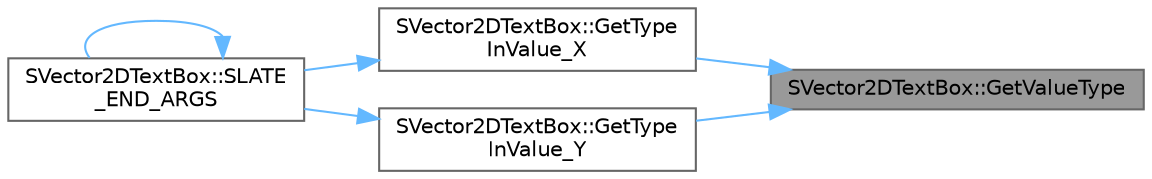 digraph "SVector2DTextBox::GetValueType"
{
 // INTERACTIVE_SVG=YES
 // LATEX_PDF_SIZE
  bgcolor="transparent";
  edge [fontname=Helvetica,fontsize=10,labelfontname=Helvetica,labelfontsize=10];
  node [fontname=Helvetica,fontsize=10,shape=box,height=0.2,width=0.4];
  rankdir="RL";
  Node1 [id="Node000001",label="SVector2DTextBox::GetValueType",height=0.2,width=0.4,color="gray40", fillcolor="grey60", style="filled", fontcolor="black",tooltip=" "];
  Node1 -> Node2 [id="edge1_Node000001_Node000002",dir="back",color="steelblue1",style="solid",tooltip=" "];
  Node2 [id="Node000002",label="SVector2DTextBox::GetType\lInValue_X",height=0.2,width=0.4,color="grey40", fillcolor="white", style="filled",URL="$d0/dc5/classSVector2DTextBox.html#aed437264c43c2e715d9f730da4792978",tooltip=" "];
  Node2 -> Node3 [id="edge2_Node000002_Node000003",dir="back",color="steelblue1",style="solid",tooltip=" "];
  Node3 [id="Node000003",label="SVector2DTextBox::SLATE\l_END_ARGS",height=0.2,width=0.4,color="grey40", fillcolor="white", style="filled",URL="$d0/dc5/classSVector2DTextBox.html#aea4aafdbacb2f23b38ed22a3b7c888e2",tooltip=" "];
  Node3 -> Node3 [id="edge3_Node000003_Node000003",dir="back",color="steelblue1",style="solid",tooltip=" "];
  Node1 -> Node4 [id="edge4_Node000001_Node000004",dir="back",color="steelblue1",style="solid",tooltip=" "];
  Node4 [id="Node000004",label="SVector2DTextBox::GetType\lInValue_Y",height=0.2,width=0.4,color="grey40", fillcolor="white", style="filled",URL="$d0/dc5/classSVector2DTextBox.html#a70968fb3077914d8249120ecf132595f",tooltip=" "];
  Node4 -> Node3 [id="edge5_Node000004_Node000003",dir="back",color="steelblue1",style="solid",tooltip=" "];
}
